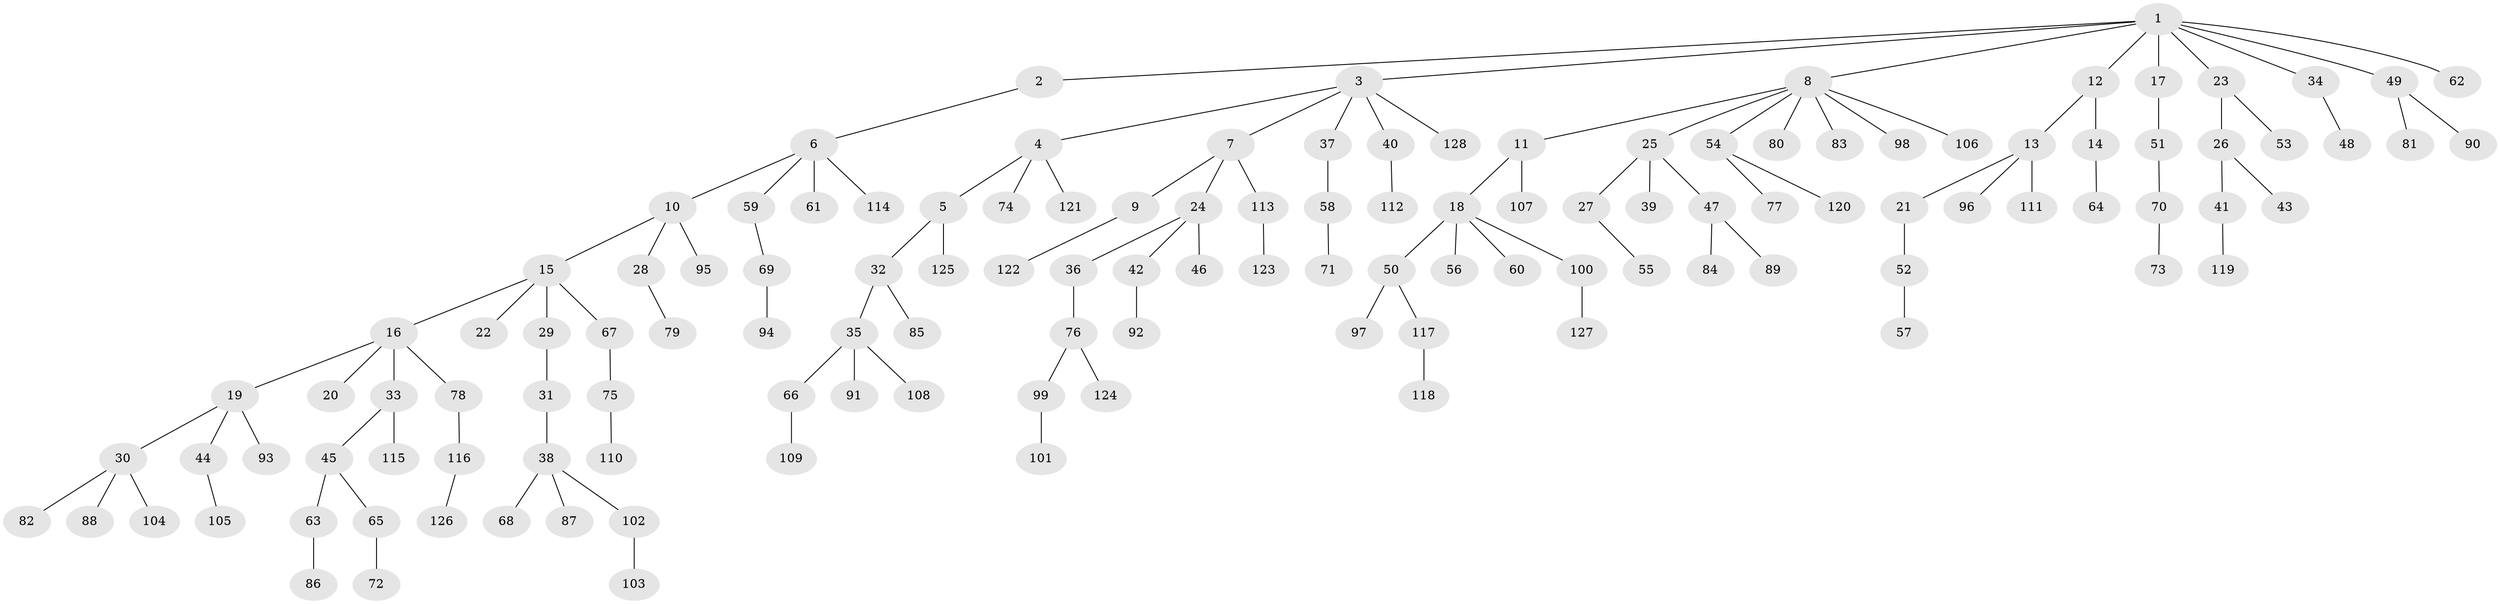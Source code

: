 // Generated by graph-tools (version 1.1) at 2025/50/03/09/25 03:50:24]
// undirected, 128 vertices, 127 edges
graph export_dot {
graph [start="1"]
  node [color=gray90,style=filled];
  1;
  2;
  3;
  4;
  5;
  6;
  7;
  8;
  9;
  10;
  11;
  12;
  13;
  14;
  15;
  16;
  17;
  18;
  19;
  20;
  21;
  22;
  23;
  24;
  25;
  26;
  27;
  28;
  29;
  30;
  31;
  32;
  33;
  34;
  35;
  36;
  37;
  38;
  39;
  40;
  41;
  42;
  43;
  44;
  45;
  46;
  47;
  48;
  49;
  50;
  51;
  52;
  53;
  54;
  55;
  56;
  57;
  58;
  59;
  60;
  61;
  62;
  63;
  64;
  65;
  66;
  67;
  68;
  69;
  70;
  71;
  72;
  73;
  74;
  75;
  76;
  77;
  78;
  79;
  80;
  81;
  82;
  83;
  84;
  85;
  86;
  87;
  88;
  89;
  90;
  91;
  92;
  93;
  94;
  95;
  96;
  97;
  98;
  99;
  100;
  101;
  102;
  103;
  104;
  105;
  106;
  107;
  108;
  109;
  110;
  111;
  112;
  113;
  114;
  115;
  116;
  117;
  118;
  119;
  120;
  121;
  122;
  123;
  124;
  125;
  126;
  127;
  128;
  1 -- 2;
  1 -- 3;
  1 -- 8;
  1 -- 12;
  1 -- 17;
  1 -- 23;
  1 -- 34;
  1 -- 49;
  1 -- 62;
  2 -- 6;
  3 -- 4;
  3 -- 7;
  3 -- 37;
  3 -- 40;
  3 -- 128;
  4 -- 5;
  4 -- 74;
  4 -- 121;
  5 -- 32;
  5 -- 125;
  6 -- 10;
  6 -- 59;
  6 -- 61;
  6 -- 114;
  7 -- 9;
  7 -- 24;
  7 -- 113;
  8 -- 11;
  8 -- 25;
  8 -- 54;
  8 -- 80;
  8 -- 83;
  8 -- 98;
  8 -- 106;
  9 -- 122;
  10 -- 15;
  10 -- 28;
  10 -- 95;
  11 -- 18;
  11 -- 107;
  12 -- 13;
  12 -- 14;
  13 -- 21;
  13 -- 96;
  13 -- 111;
  14 -- 64;
  15 -- 16;
  15 -- 22;
  15 -- 29;
  15 -- 67;
  16 -- 19;
  16 -- 20;
  16 -- 33;
  16 -- 78;
  17 -- 51;
  18 -- 50;
  18 -- 56;
  18 -- 60;
  18 -- 100;
  19 -- 30;
  19 -- 44;
  19 -- 93;
  21 -- 52;
  23 -- 26;
  23 -- 53;
  24 -- 36;
  24 -- 42;
  24 -- 46;
  25 -- 27;
  25 -- 39;
  25 -- 47;
  26 -- 41;
  26 -- 43;
  27 -- 55;
  28 -- 79;
  29 -- 31;
  30 -- 82;
  30 -- 88;
  30 -- 104;
  31 -- 38;
  32 -- 35;
  32 -- 85;
  33 -- 45;
  33 -- 115;
  34 -- 48;
  35 -- 66;
  35 -- 91;
  35 -- 108;
  36 -- 76;
  37 -- 58;
  38 -- 68;
  38 -- 87;
  38 -- 102;
  40 -- 112;
  41 -- 119;
  42 -- 92;
  44 -- 105;
  45 -- 63;
  45 -- 65;
  47 -- 84;
  47 -- 89;
  49 -- 81;
  49 -- 90;
  50 -- 97;
  50 -- 117;
  51 -- 70;
  52 -- 57;
  54 -- 77;
  54 -- 120;
  58 -- 71;
  59 -- 69;
  63 -- 86;
  65 -- 72;
  66 -- 109;
  67 -- 75;
  69 -- 94;
  70 -- 73;
  75 -- 110;
  76 -- 99;
  76 -- 124;
  78 -- 116;
  99 -- 101;
  100 -- 127;
  102 -- 103;
  113 -- 123;
  116 -- 126;
  117 -- 118;
}
